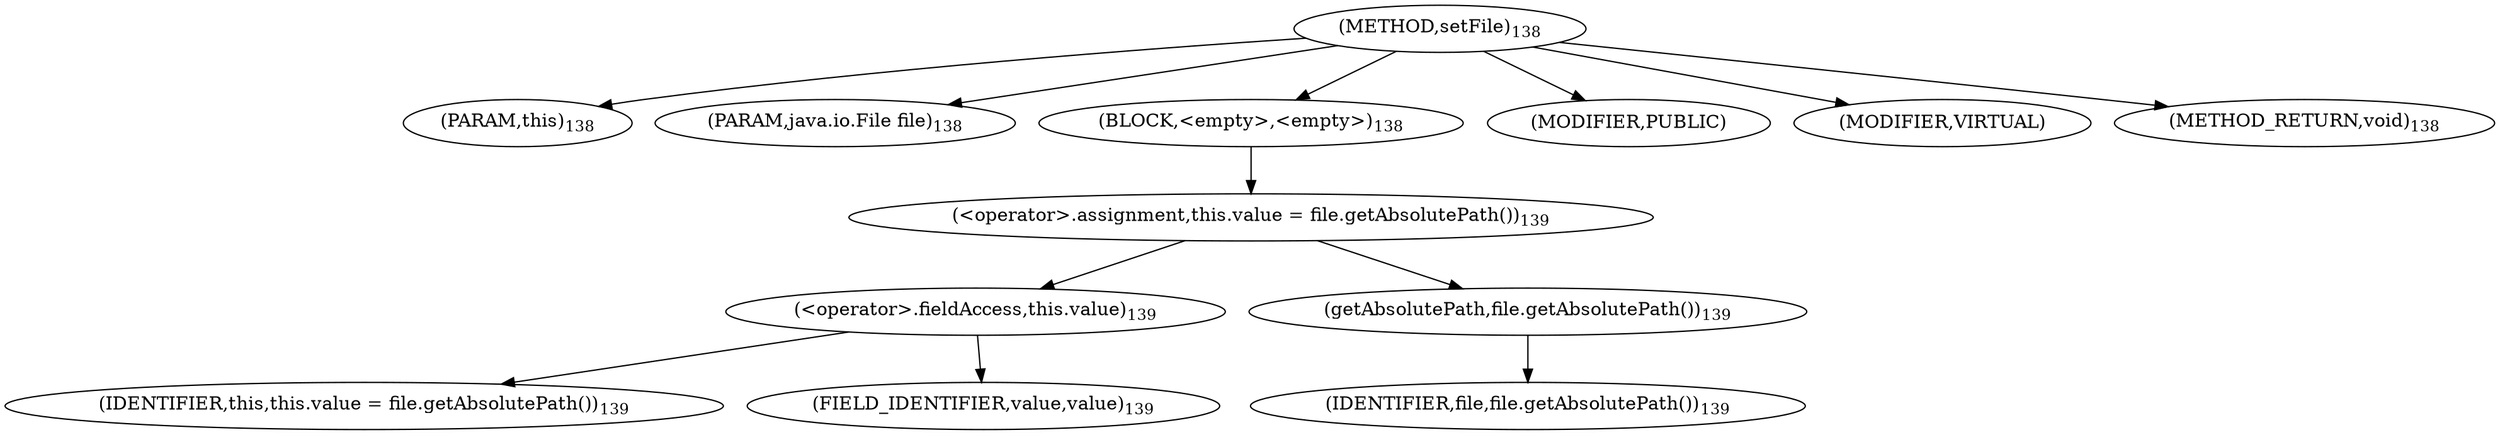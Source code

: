 digraph "setFile" {  
"112" [label = <(METHOD,setFile)<SUB>138</SUB>> ]
"16" [label = <(PARAM,this)<SUB>138</SUB>> ]
"113" [label = <(PARAM,java.io.File file)<SUB>138</SUB>> ]
"114" [label = <(BLOCK,&lt;empty&gt;,&lt;empty&gt;)<SUB>138</SUB>> ]
"115" [label = <(&lt;operator&gt;.assignment,this.value = file.getAbsolutePath())<SUB>139</SUB>> ]
"116" [label = <(&lt;operator&gt;.fieldAccess,this.value)<SUB>139</SUB>> ]
"15" [label = <(IDENTIFIER,this,this.value = file.getAbsolutePath())<SUB>139</SUB>> ]
"117" [label = <(FIELD_IDENTIFIER,value,value)<SUB>139</SUB>> ]
"118" [label = <(getAbsolutePath,file.getAbsolutePath())<SUB>139</SUB>> ]
"119" [label = <(IDENTIFIER,file,file.getAbsolutePath())<SUB>139</SUB>> ]
"120" [label = <(MODIFIER,PUBLIC)> ]
"121" [label = <(MODIFIER,VIRTUAL)> ]
"122" [label = <(METHOD_RETURN,void)<SUB>138</SUB>> ]
  "112" -> "16" 
  "112" -> "113" 
  "112" -> "114" 
  "112" -> "120" 
  "112" -> "121" 
  "112" -> "122" 
  "114" -> "115" 
  "115" -> "116" 
  "115" -> "118" 
  "116" -> "15" 
  "116" -> "117" 
  "118" -> "119" 
}
